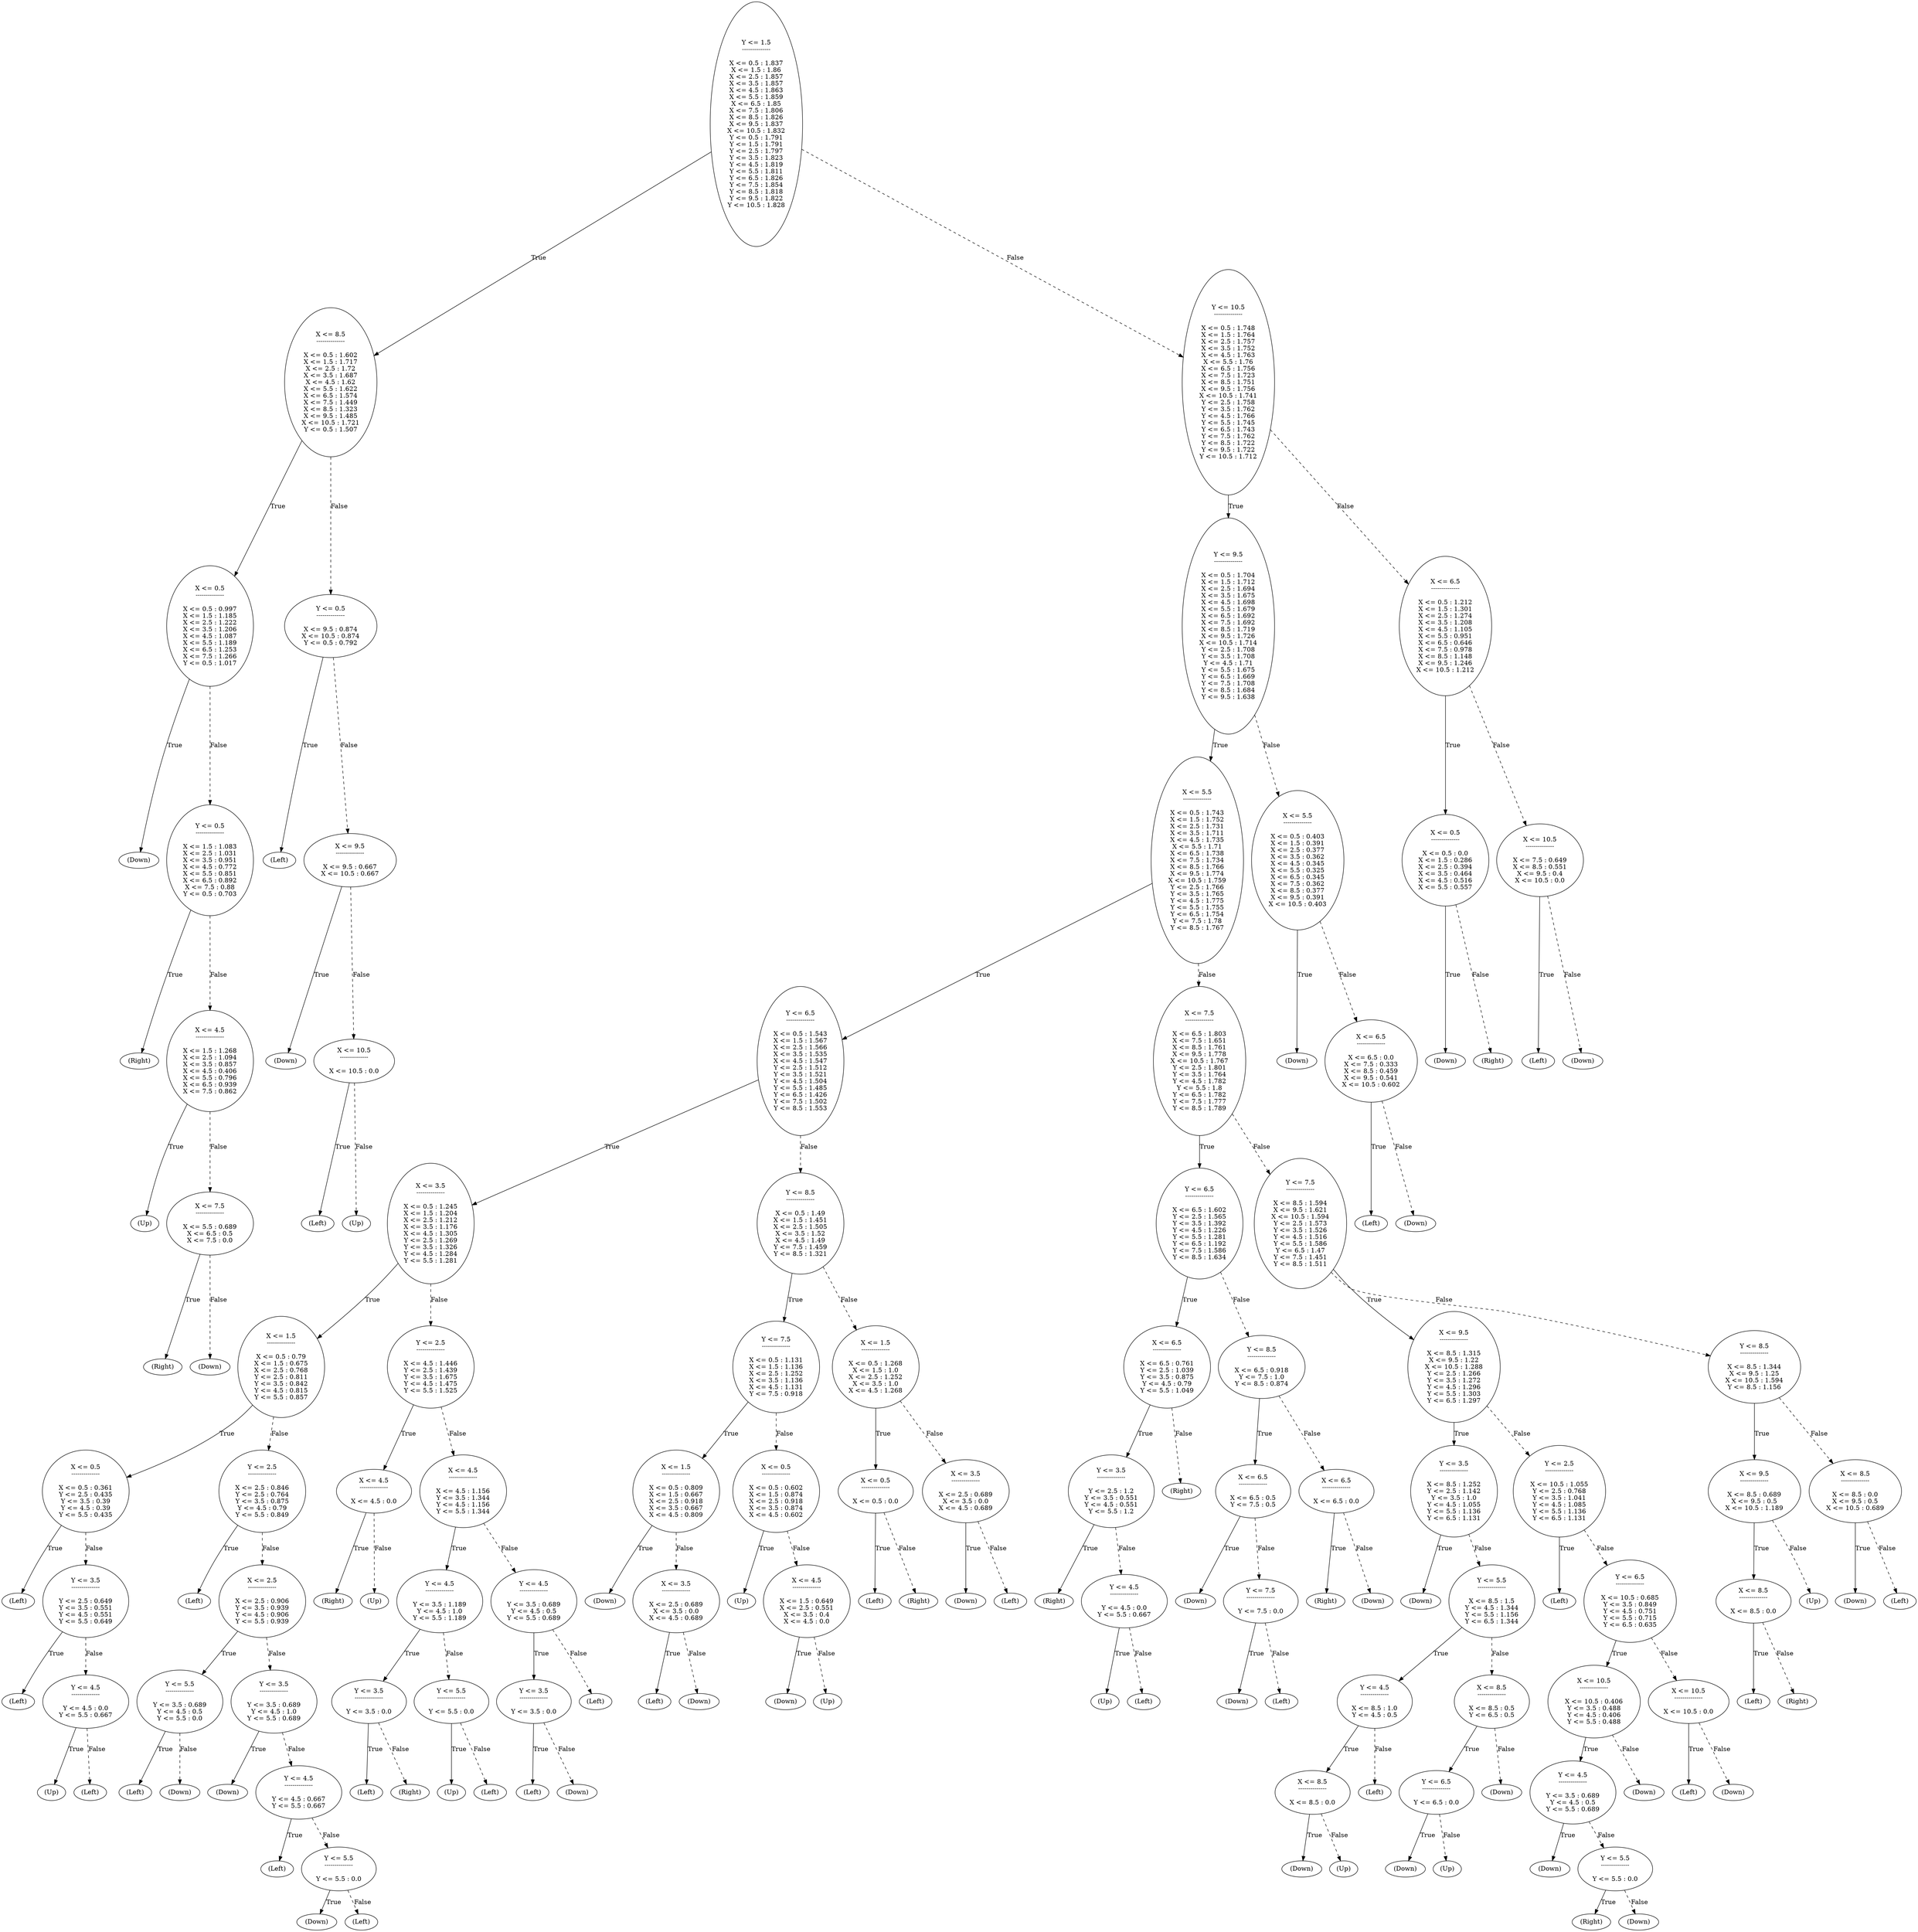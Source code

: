 digraph {
0 [label="Y <= 1.5
--------------

X <= 0.5 : 1.837
X <= 1.5 : 1.86
X <= 2.5 : 1.857
X <= 3.5 : 1.857
X <= 4.5 : 1.863
X <= 5.5 : 1.859
X <= 6.5 : 1.85
X <= 7.5 : 1.806
X <= 8.5 : 1.826
X <= 9.5 : 1.837
X <= 10.5 : 1.832
Y <= 0.5 : 1.791
Y <= 1.5 : 1.791
Y <= 2.5 : 1.797
Y <= 3.5 : 1.823
Y <= 4.5 : 1.819
Y <= 5.5 : 1.811
Y <= 6.5 : 1.826
Y <= 7.5 : 1.854
Y <= 8.5 : 1.818
Y <= 9.5 : 1.822
Y <= 10.5 : 1.828"];
1 [label="X <= 8.5
--------------

X <= 0.5 : 1.602
X <= 1.5 : 1.717
X <= 2.5 : 1.72
X <= 3.5 : 1.687
X <= 4.5 : 1.62
X <= 5.5 : 1.622
X <= 6.5 : 1.574
X <= 7.5 : 1.449
X <= 8.5 : 1.323
X <= 9.5 : 1.485
X <= 10.5 : 1.721
Y <= 0.5 : 1.507"];
2 [label="X <= 0.5
--------------

X <= 0.5 : 0.997
X <= 1.5 : 1.185
X <= 2.5 : 1.222
X <= 3.5 : 1.206
X <= 4.5 : 1.087
X <= 5.5 : 1.189
X <= 6.5 : 1.253
X <= 7.5 : 1.266
Y <= 0.5 : 1.017"];
3 [label="(Down)"];
2 -> 3 [label="True"];
4 [label="Y <= 0.5
--------------

X <= 1.5 : 1.083
X <= 2.5 : 1.031
X <= 3.5 : 0.951
X <= 4.5 : 0.772
X <= 5.5 : 0.851
X <= 6.5 : 0.892
X <= 7.5 : 0.88
Y <= 0.5 : 0.703"];
5 [label="(Right)"];
4 -> 5 [label="True"];
6 [label="X <= 4.5
--------------

X <= 1.5 : 1.268
X <= 2.5 : 1.094
X <= 3.5 : 0.857
X <= 4.5 : 0.406
X <= 5.5 : 0.796
X <= 6.5 : 0.939
X <= 7.5 : 0.862"];
7 [label="(Up)"];
6 -> 7 [label="True"];
8 [label="X <= 7.5
--------------

X <= 5.5 : 0.689
X <= 6.5 : 0.5
X <= 7.5 : 0.0"];
9 [label="(Right)"];
8 -> 9 [label="True"];
10 [label="(Down)"];
8 -> 10 [style="dashed", label="False"];
6 -> 8 [style="dashed", label="False"];
4 -> 6 [style="dashed", label="False"];
2 -> 4 [style="dashed", label="False"];
1 -> 2 [label="True"];
11 [label="Y <= 0.5
--------------

X <= 9.5 : 0.874
X <= 10.5 : 0.874
Y <= 0.5 : 0.792"];
12 [label="(Left)"];
11 -> 12 [label="True"];
13 [label="X <= 9.5
--------------

X <= 9.5 : 0.667
X <= 10.5 : 0.667"];
14 [label="(Down)"];
13 -> 14 [label="True"];
15 [label="X <= 10.5
--------------

X <= 10.5 : 0.0"];
16 [label="(Left)"];
15 -> 16 [label="True"];
17 [label="(Up)"];
15 -> 17 [style="dashed", label="False"];
13 -> 15 [style="dashed", label="False"];
11 -> 13 [style="dashed", label="False"];
1 -> 11 [style="dashed", label="False"];
0 -> 1 [label="True"];
18 [label="Y <= 10.5
--------------

X <= 0.5 : 1.748
X <= 1.5 : 1.764
X <= 2.5 : 1.757
X <= 3.5 : 1.752
X <= 4.5 : 1.763
X <= 5.5 : 1.76
X <= 6.5 : 1.756
X <= 7.5 : 1.723
X <= 8.5 : 1.751
X <= 9.5 : 1.756
X <= 10.5 : 1.741
Y <= 2.5 : 1.758
Y <= 3.5 : 1.762
Y <= 4.5 : 1.766
Y <= 5.5 : 1.745
Y <= 6.5 : 1.743
Y <= 7.5 : 1.762
Y <= 8.5 : 1.722
Y <= 9.5 : 1.722
Y <= 10.5 : 1.712"];
19 [label="Y <= 9.5
--------------

X <= 0.5 : 1.704
X <= 1.5 : 1.712
X <= 2.5 : 1.694
X <= 3.5 : 1.675
X <= 4.5 : 1.698
X <= 5.5 : 1.679
X <= 6.5 : 1.692
X <= 7.5 : 1.692
X <= 8.5 : 1.719
X <= 9.5 : 1.726
X <= 10.5 : 1.714
Y <= 2.5 : 1.708
Y <= 3.5 : 1.708
Y <= 4.5 : 1.71
Y <= 5.5 : 1.675
Y <= 6.5 : 1.669
Y <= 7.5 : 1.708
Y <= 8.5 : 1.684
Y <= 9.5 : 1.638"];
20 [label="X <= 5.5
--------------

X <= 0.5 : 1.743
X <= 1.5 : 1.752
X <= 2.5 : 1.731
X <= 3.5 : 1.711
X <= 4.5 : 1.735
X <= 5.5 : 1.71
X <= 6.5 : 1.738
X <= 7.5 : 1.734
X <= 8.5 : 1.766
X <= 9.5 : 1.774
X <= 10.5 : 1.759
Y <= 2.5 : 1.766
Y <= 3.5 : 1.765
Y <= 4.5 : 1.775
Y <= 5.5 : 1.755
Y <= 6.5 : 1.754
Y <= 7.5 : 1.78
Y <= 8.5 : 1.767"];
21 [label="Y <= 6.5
--------------

X <= 0.5 : 1.543
X <= 1.5 : 1.567
X <= 2.5 : 1.566
X <= 3.5 : 1.535
X <= 4.5 : 1.547
Y <= 2.5 : 1.512
Y <= 3.5 : 1.521
Y <= 4.5 : 1.504
Y <= 5.5 : 1.485
Y <= 6.5 : 1.426
Y <= 7.5 : 1.502
Y <= 8.5 : 1.553"];
22 [label="X <= 3.5
--------------

X <= 0.5 : 1.245
X <= 1.5 : 1.204
X <= 2.5 : 1.212
X <= 3.5 : 1.176
X <= 4.5 : 1.305
Y <= 2.5 : 1.269
Y <= 3.5 : 1.326
Y <= 4.5 : 1.284
Y <= 5.5 : 1.281"];
23 [label="X <= 1.5
--------------

X <= 0.5 : 0.79
X <= 1.5 : 0.675
X <= 2.5 : 0.768
Y <= 2.5 : 0.811
Y <= 3.5 : 0.842
Y <= 4.5 : 0.815
Y <= 5.5 : 0.857"];
24 [label="X <= 0.5
--------------

X <= 0.5 : 0.361
Y <= 2.5 : 0.435
Y <= 3.5 : 0.39
Y <= 4.5 : 0.39
Y <= 5.5 : 0.435"];
25 [label="(Left)"];
24 -> 25 [label="True"];
26 [label="Y <= 3.5
--------------

Y <= 2.5 : 0.649
Y <= 3.5 : 0.551
Y <= 4.5 : 0.551
Y <= 5.5 : 0.649"];
27 [label="(Left)"];
26 -> 27 [label="True"];
28 [label="Y <= 4.5
--------------

Y <= 4.5 : 0.0
Y <= 5.5 : 0.667"];
29 [label="(Up)"];
28 -> 29 [label="True"];
30 [label="(Left)"];
28 -> 30 [style="dashed", label="False"];
26 -> 28 [style="dashed", label="False"];
24 -> 26 [style="dashed", label="False"];
23 -> 24 [label="True"];
31 [label="Y <= 2.5
--------------

X <= 2.5 : 0.846
Y <= 2.5 : 0.764
Y <= 3.5 : 0.875
Y <= 4.5 : 0.79
Y <= 5.5 : 0.849"];
32 [label="(Left)"];
31 -> 32 [label="True"];
33 [label="X <= 2.5
--------------

X <= 2.5 : 0.906
Y <= 3.5 : 0.939
Y <= 4.5 : 0.906
Y <= 5.5 : 0.939"];
34 [label="Y <= 5.5
--------------

Y <= 3.5 : 0.689
Y <= 4.5 : 0.5
Y <= 5.5 : 0.0"];
35 [label="(Left)"];
34 -> 35 [label="True"];
36 [label="(Down)"];
34 -> 36 [style="dashed", label="False"];
33 -> 34 [label="True"];
37 [label="Y <= 3.5
--------------

Y <= 3.5 : 0.689
Y <= 4.5 : 1.0
Y <= 5.5 : 0.689"];
38 [label="(Down)"];
37 -> 38 [label="True"];
39 [label="Y <= 4.5
--------------

Y <= 4.5 : 0.667
Y <= 5.5 : 0.667"];
40 [label="(Left)"];
39 -> 40 [label="True"];
41 [label="Y <= 5.5
--------------

Y <= 5.5 : 0.0"];
42 [label="(Down)"];
41 -> 42 [label="True"];
43 [label="(Left)"];
41 -> 43 [style="dashed", label="False"];
39 -> 41 [style="dashed", label="False"];
37 -> 39 [style="dashed", label="False"];
33 -> 37 [style="dashed", label="False"];
31 -> 33 [style="dashed", label="False"];
23 -> 31 [style="dashed", label="False"];
22 -> 23 [label="True"];
44 [label="Y <= 2.5
--------------

X <= 4.5 : 1.446
Y <= 2.5 : 1.439
Y <= 3.5 : 1.675
Y <= 4.5 : 1.475
Y <= 5.5 : 1.525"];
45 [label="X <= 4.5
--------------

X <= 4.5 : 0.0"];
46 [label="(Right)"];
45 -> 46 [label="True"];
47 [label="(Up)"];
45 -> 47 [style="dashed", label="False"];
44 -> 45 [label="True"];
48 [label="X <= 4.5
--------------

X <= 4.5 : 1.156
Y <= 3.5 : 1.344
Y <= 4.5 : 1.156
Y <= 5.5 : 1.344"];
49 [label="Y <= 4.5
--------------

Y <= 3.5 : 1.189
Y <= 4.5 : 1.0
Y <= 5.5 : 1.189"];
50 [label="Y <= 3.5
--------------

Y <= 3.5 : 0.0"];
51 [label="(Left)"];
50 -> 51 [label="True"];
52 [label="(Right)"];
50 -> 52 [style="dashed", label="False"];
49 -> 50 [label="True"];
53 [label="Y <= 5.5
--------------

Y <= 5.5 : 0.0"];
54 [label="(Up)"];
53 -> 54 [label="True"];
55 [label="(Left)"];
53 -> 55 [style="dashed", label="False"];
49 -> 53 [style="dashed", label="False"];
48 -> 49 [label="True"];
56 [label="Y <= 4.5
--------------

Y <= 3.5 : 0.689
Y <= 4.5 : 0.5
Y <= 5.5 : 0.689"];
57 [label="Y <= 3.5
--------------

Y <= 3.5 : 0.0"];
58 [label="(Left)"];
57 -> 58 [label="True"];
59 [label="(Down)"];
57 -> 59 [style="dashed", label="False"];
56 -> 57 [label="True"];
60 [label="(Left)"];
56 -> 60 [style="dashed", label="False"];
48 -> 56 [style="dashed", label="False"];
44 -> 48 [style="dashed", label="False"];
22 -> 44 [style="dashed", label="False"];
21 -> 22 [label="True"];
61 [label="Y <= 8.5
--------------

X <= 0.5 : 1.49
X <= 1.5 : 1.451
X <= 2.5 : 1.505
X <= 3.5 : 1.52
X <= 4.5 : 1.49
Y <= 7.5 : 1.459
Y <= 8.5 : 1.321"];
62 [label="Y <= 7.5
--------------

X <= 0.5 : 1.131
X <= 1.5 : 1.136
X <= 2.5 : 1.252
X <= 3.5 : 1.136
X <= 4.5 : 1.131
Y <= 7.5 : 0.918"];
63 [label="X <= 1.5
--------------

X <= 0.5 : 0.809
X <= 1.5 : 0.667
X <= 2.5 : 0.918
X <= 3.5 : 0.667
X <= 4.5 : 0.809"];
64 [label="(Down)"];
63 -> 64 [label="True"];
65 [label="X <= 3.5
--------------

X <= 2.5 : 0.689
X <= 3.5 : 0.0
X <= 4.5 : 0.689"];
66 [label="(Left)"];
65 -> 66 [label="True"];
67 [label="(Down)"];
65 -> 67 [style="dashed", label="False"];
63 -> 65 [style="dashed", label="False"];
62 -> 63 [label="True"];
68 [label="X <= 0.5
--------------

X <= 0.5 : 0.602
X <= 1.5 : 0.874
X <= 2.5 : 0.918
X <= 3.5 : 0.874
X <= 4.5 : 0.602"];
69 [label="(Up)"];
68 -> 69 [label="True"];
70 [label="X <= 4.5
--------------

X <= 1.5 : 0.649
X <= 2.5 : 0.551
X <= 3.5 : 0.4
X <= 4.5 : 0.0"];
71 [label="(Down)"];
70 -> 71 [label="True"];
72 [label="(Up)"];
70 -> 72 [style="dashed", label="False"];
68 -> 70 [style="dashed", label="False"];
62 -> 68 [style="dashed", label="False"];
61 -> 62 [label="True"];
73 [label="X <= 1.5
--------------

X <= 0.5 : 1.268
X <= 1.5 : 1.0
X <= 2.5 : 1.252
X <= 3.5 : 1.0
X <= 4.5 : 1.268"];
74 [label="X <= 0.5
--------------

X <= 0.5 : 0.0"];
75 [label="(Left)"];
74 -> 75 [label="True"];
76 [label="(Right)"];
74 -> 76 [style="dashed", label="False"];
73 -> 74 [label="True"];
77 [label="X <= 3.5
--------------

X <= 2.5 : 0.689
X <= 3.5 : 0.0
X <= 4.5 : 0.689"];
78 [label="(Down)"];
77 -> 78 [label="True"];
79 [label="(Left)"];
77 -> 79 [style="dashed", label="False"];
73 -> 77 [style="dashed", label="False"];
61 -> 73 [style="dashed", label="False"];
21 -> 61 [style="dashed", label="False"];
20 -> 21 [label="True"];
80 [label="X <= 7.5
--------------

X <= 6.5 : 1.803
X <= 7.5 : 1.651
X <= 8.5 : 1.761
X <= 9.5 : 1.778
X <= 10.5 : 1.767
Y <= 2.5 : 1.801
Y <= 3.5 : 1.764
Y <= 4.5 : 1.782
Y <= 5.5 : 1.8
Y <= 6.5 : 1.782
Y <= 7.5 : 1.777
Y <= 8.5 : 1.789"];
81 [label="Y <= 6.5
--------------

X <= 6.5 : 1.602
Y <= 2.5 : 1.565
Y <= 3.5 : 1.392
Y <= 4.5 : 1.226
Y <= 5.5 : 1.281
Y <= 6.5 : 1.192
Y <= 7.5 : 1.586
Y <= 8.5 : 1.634"];
82 [label="X <= 6.5
--------------

X <= 6.5 : 0.761
Y <= 2.5 : 1.039
Y <= 3.5 : 0.875
Y <= 4.5 : 0.79
Y <= 5.5 : 1.049"];
83 [label="Y <= 3.5
--------------

Y <= 2.5 : 1.2
Y <= 3.5 : 0.551
Y <= 4.5 : 0.551
Y <= 5.5 : 1.2"];
84 [label="(Right)"];
83 -> 84 [label="True"];
85 [label="Y <= 4.5
--------------

Y <= 4.5 : 0.0
Y <= 5.5 : 0.667"];
86 [label="(Up)"];
85 -> 86 [label="True"];
87 [label="(Left)"];
85 -> 87 [style="dashed", label="False"];
83 -> 85 [style="dashed", label="False"];
82 -> 83 [label="True"];
88 [label="(Right)"];
82 -> 88 [style="dashed", label="False"];
81 -> 82 [label="True"];
89 [label="Y <= 8.5
--------------

X <= 6.5 : 0.918
Y <= 7.5 : 1.0
Y <= 8.5 : 0.874"];
90 [label="X <= 6.5
--------------

X <= 6.5 : 0.5
Y <= 7.5 : 0.5"];
91 [label="(Down)"];
90 -> 91 [label="True"];
92 [label="Y <= 7.5
--------------

Y <= 7.5 : 0.0"];
93 [label="(Down)"];
92 -> 93 [label="True"];
94 [label="(Left)"];
92 -> 94 [style="dashed", label="False"];
90 -> 92 [style="dashed", label="False"];
89 -> 90 [label="True"];
95 [label="X <= 6.5
--------------

X <= 6.5 : 0.0"];
96 [label="(Right)"];
95 -> 96 [label="True"];
97 [label="(Down)"];
95 -> 97 [style="dashed", label="False"];
89 -> 95 [style="dashed", label="False"];
81 -> 89 [style="dashed", label="False"];
80 -> 81 [label="True"];
98 [label="Y <= 7.5
--------------

X <= 8.5 : 1.594
X <= 9.5 : 1.621
X <= 10.5 : 1.594
Y <= 2.5 : 1.573
Y <= 3.5 : 1.526
Y <= 4.5 : 1.516
Y <= 5.5 : 1.586
Y <= 6.5 : 1.47
Y <= 7.5 : 1.451
Y <= 8.5 : 1.511"];
99 [label="X <= 9.5
--------------

X <= 8.5 : 1.315
X <= 9.5 : 1.22
X <= 10.5 : 1.288
Y <= 2.5 : 1.266
Y <= 3.5 : 1.272
Y <= 4.5 : 1.296
Y <= 5.5 : 1.303
Y <= 6.5 : 1.297"];
100 [label="Y <= 3.5
--------------

X <= 8.5 : 1.252
Y <= 2.5 : 1.142
Y <= 3.5 : 1.0
Y <= 4.5 : 1.055
Y <= 5.5 : 1.136
Y <= 6.5 : 1.131"];
101 [label="(Down)"];
100 -> 101 [label="True"];
102 [label="Y <= 5.5
--------------

X <= 8.5 : 1.5
Y <= 4.5 : 1.344
Y <= 5.5 : 1.156
Y <= 6.5 : 1.344"];
103 [label="Y <= 4.5
--------------

X <= 8.5 : 1.0
Y <= 4.5 : 0.5"];
104 [label="X <= 8.5
--------------

X <= 8.5 : 0.0"];
105 [label="(Down)"];
104 -> 105 [label="True"];
106 [label="(Up)"];
104 -> 106 [style="dashed", label="False"];
103 -> 104 [label="True"];
107 [label="(Left)"];
103 -> 107 [style="dashed", label="False"];
102 -> 103 [label="True"];
108 [label="X <= 8.5
--------------

X <= 8.5 : 0.5
Y <= 6.5 : 0.5"];
109 [label="Y <= 6.5
--------------

Y <= 6.5 : 0.0"];
110 [label="(Down)"];
109 -> 110 [label="True"];
111 [label="(Up)"];
109 -> 111 [style="dashed", label="False"];
108 -> 109 [label="True"];
112 [label="(Down)"];
108 -> 112 [style="dashed", label="False"];
102 -> 108 [style="dashed", label="False"];
100 -> 102 [style="dashed", label="False"];
99 -> 100 [label="True"];
113 [label="Y <= 2.5
--------------

X <= 10.5 : 1.055
Y <= 2.5 : 0.768
Y <= 3.5 : 1.041
Y <= 4.5 : 1.085
Y <= 5.5 : 1.136
Y <= 6.5 : 1.131"];
114 [label="(Left)"];
113 -> 114 [label="True"];
115 [label="Y <= 6.5
--------------

X <= 10.5 : 0.685
Y <= 3.5 : 0.849
Y <= 4.5 : 0.751
Y <= 5.5 : 0.715
Y <= 6.5 : 0.635"];
116 [label="X <= 10.5
--------------

X <= 10.5 : 0.406
Y <= 3.5 : 0.488
Y <= 4.5 : 0.406
Y <= 5.5 : 0.488"];
117 [label="Y <= 4.5
--------------

Y <= 3.5 : 0.689
Y <= 4.5 : 0.5
Y <= 5.5 : 0.689"];
118 [label="(Down)"];
117 -> 118 [label="True"];
119 [label="Y <= 5.5
--------------

Y <= 5.5 : 0.0"];
120 [label="(Right)"];
119 -> 120 [label="True"];
121 [label="(Down)"];
119 -> 121 [style="dashed", label="False"];
117 -> 119 [style="dashed", label="False"];
116 -> 117 [label="True"];
122 [label="(Down)"];
116 -> 122 [style="dashed", label="False"];
115 -> 116 [label="True"];
123 [label="X <= 10.5
--------------

X <= 10.5 : 0.0"];
124 [label="(Left)"];
123 -> 124 [label="True"];
125 [label="(Down)"];
123 -> 125 [style="dashed", label="False"];
115 -> 123 [style="dashed", label="False"];
113 -> 115 [style="dashed", label="False"];
99 -> 113 [style="dashed", label="False"];
98 -> 99 [label="True"];
126 [label="Y <= 8.5
--------------

X <= 8.5 : 1.344
X <= 9.5 : 1.25
X <= 10.5 : 1.594
Y <= 8.5 : 1.156"];
127 [label="X <= 9.5
--------------

X <= 8.5 : 0.689
X <= 9.5 : 0.5
X <= 10.5 : 1.189"];
128 [label="X <= 8.5
--------------

X <= 8.5 : 0.0"];
129 [label="(Left)"];
128 -> 129 [label="True"];
130 [label="(Right)"];
128 -> 130 [style="dashed", label="False"];
127 -> 128 [label="True"];
131 [label="(Up)"];
127 -> 131 [style="dashed", label="False"];
126 -> 127 [label="True"];
132 [label="X <= 8.5
--------------

X <= 8.5 : 0.0
X <= 9.5 : 0.5
X <= 10.5 : 0.689"];
133 [label="(Down)"];
132 -> 133 [label="True"];
134 [label="(Left)"];
132 -> 134 [style="dashed", label="False"];
126 -> 132 [style="dashed", label="False"];
98 -> 126 [style="dashed", label="False"];
80 -> 98 [style="dashed", label="False"];
20 -> 80 [style="dashed", label="False"];
19 -> 20 [label="True"];
135 [label="X <= 5.5
--------------

X <= 0.5 : 0.403
X <= 1.5 : 0.391
X <= 2.5 : 0.377
X <= 3.5 : 0.362
X <= 4.5 : 0.345
X <= 5.5 : 0.325
X <= 6.5 : 0.345
X <= 7.5 : 0.362
X <= 8.5 : 0.377
X <= 9.5 : 0.391
X <= 10.5 : 0.403"];
136 [label="(Down)"];
135 -> 136 [label="True"];
137 [label="X <= 6.5
--------------

X <= 6.5 : 0.0
X <= 7.5 : 0.333
X <= 8.5 : 0.459
X <= 9.5 : 0.541
X <= 10.5 : 0.602"];
138 [label="(Left)"];
137 -> 138 [label="True"];
139 [label="(Down)"];
137 -> 139 [style="dashed", label="False"];
135 -> 137 [style="dashed", label="False"];
19 -> 135 [style="dashed", label="False"];
18 -> 19 [label="True"];
140 [label="X <= 6.5
--------------

X <= 0.5 : 1.212
X <= 1.5 : 1.301
X <= 2.5 : 1.274
X <= 3.5 : 1.208
X <= 4.5 : 1.105
X <= 5.5 : 0.951
X <= 6.5 : 0.646
X <= 7.5 : 0.978
X <= 8.5 : 1.148
X <= 9.5 : 1.246
X <= 10.5 : 1.212"];
141 [label="X <= 0.5
--------------

X <= 0.5 : 0.0
X <= 1.5 : 0.286
X <= 2.5 : 0.394
X <= 3.5 : 0.464
X <= 4.5 : 0.516
X <= 5.5 : 0.557"];
142 [label="(Down)"];
141 -> 142 [label="True"];
143 [label="(Right)"];
141 -> 143 [style="dashed", label="False"];
140 -> 141 [label="True"];
144 [label="X <= 10.5
--------------

X <= 7.5 : 0.649
X <= 8.5 : 0.551
X <= 9.5 : 0.4
X <= 10.5 : 0.0"];
145 [label="(Left)"];
144 -> 145 [label="True"];
146 [label="(Down)"];
144 -> 146 [style="dashed", label="False"];
140 -> 144 [style="dashed", label="False"];
18 -> 140 [style="dashed", label="False"];
0 -> 18 [style="dashed", label="False"];

}